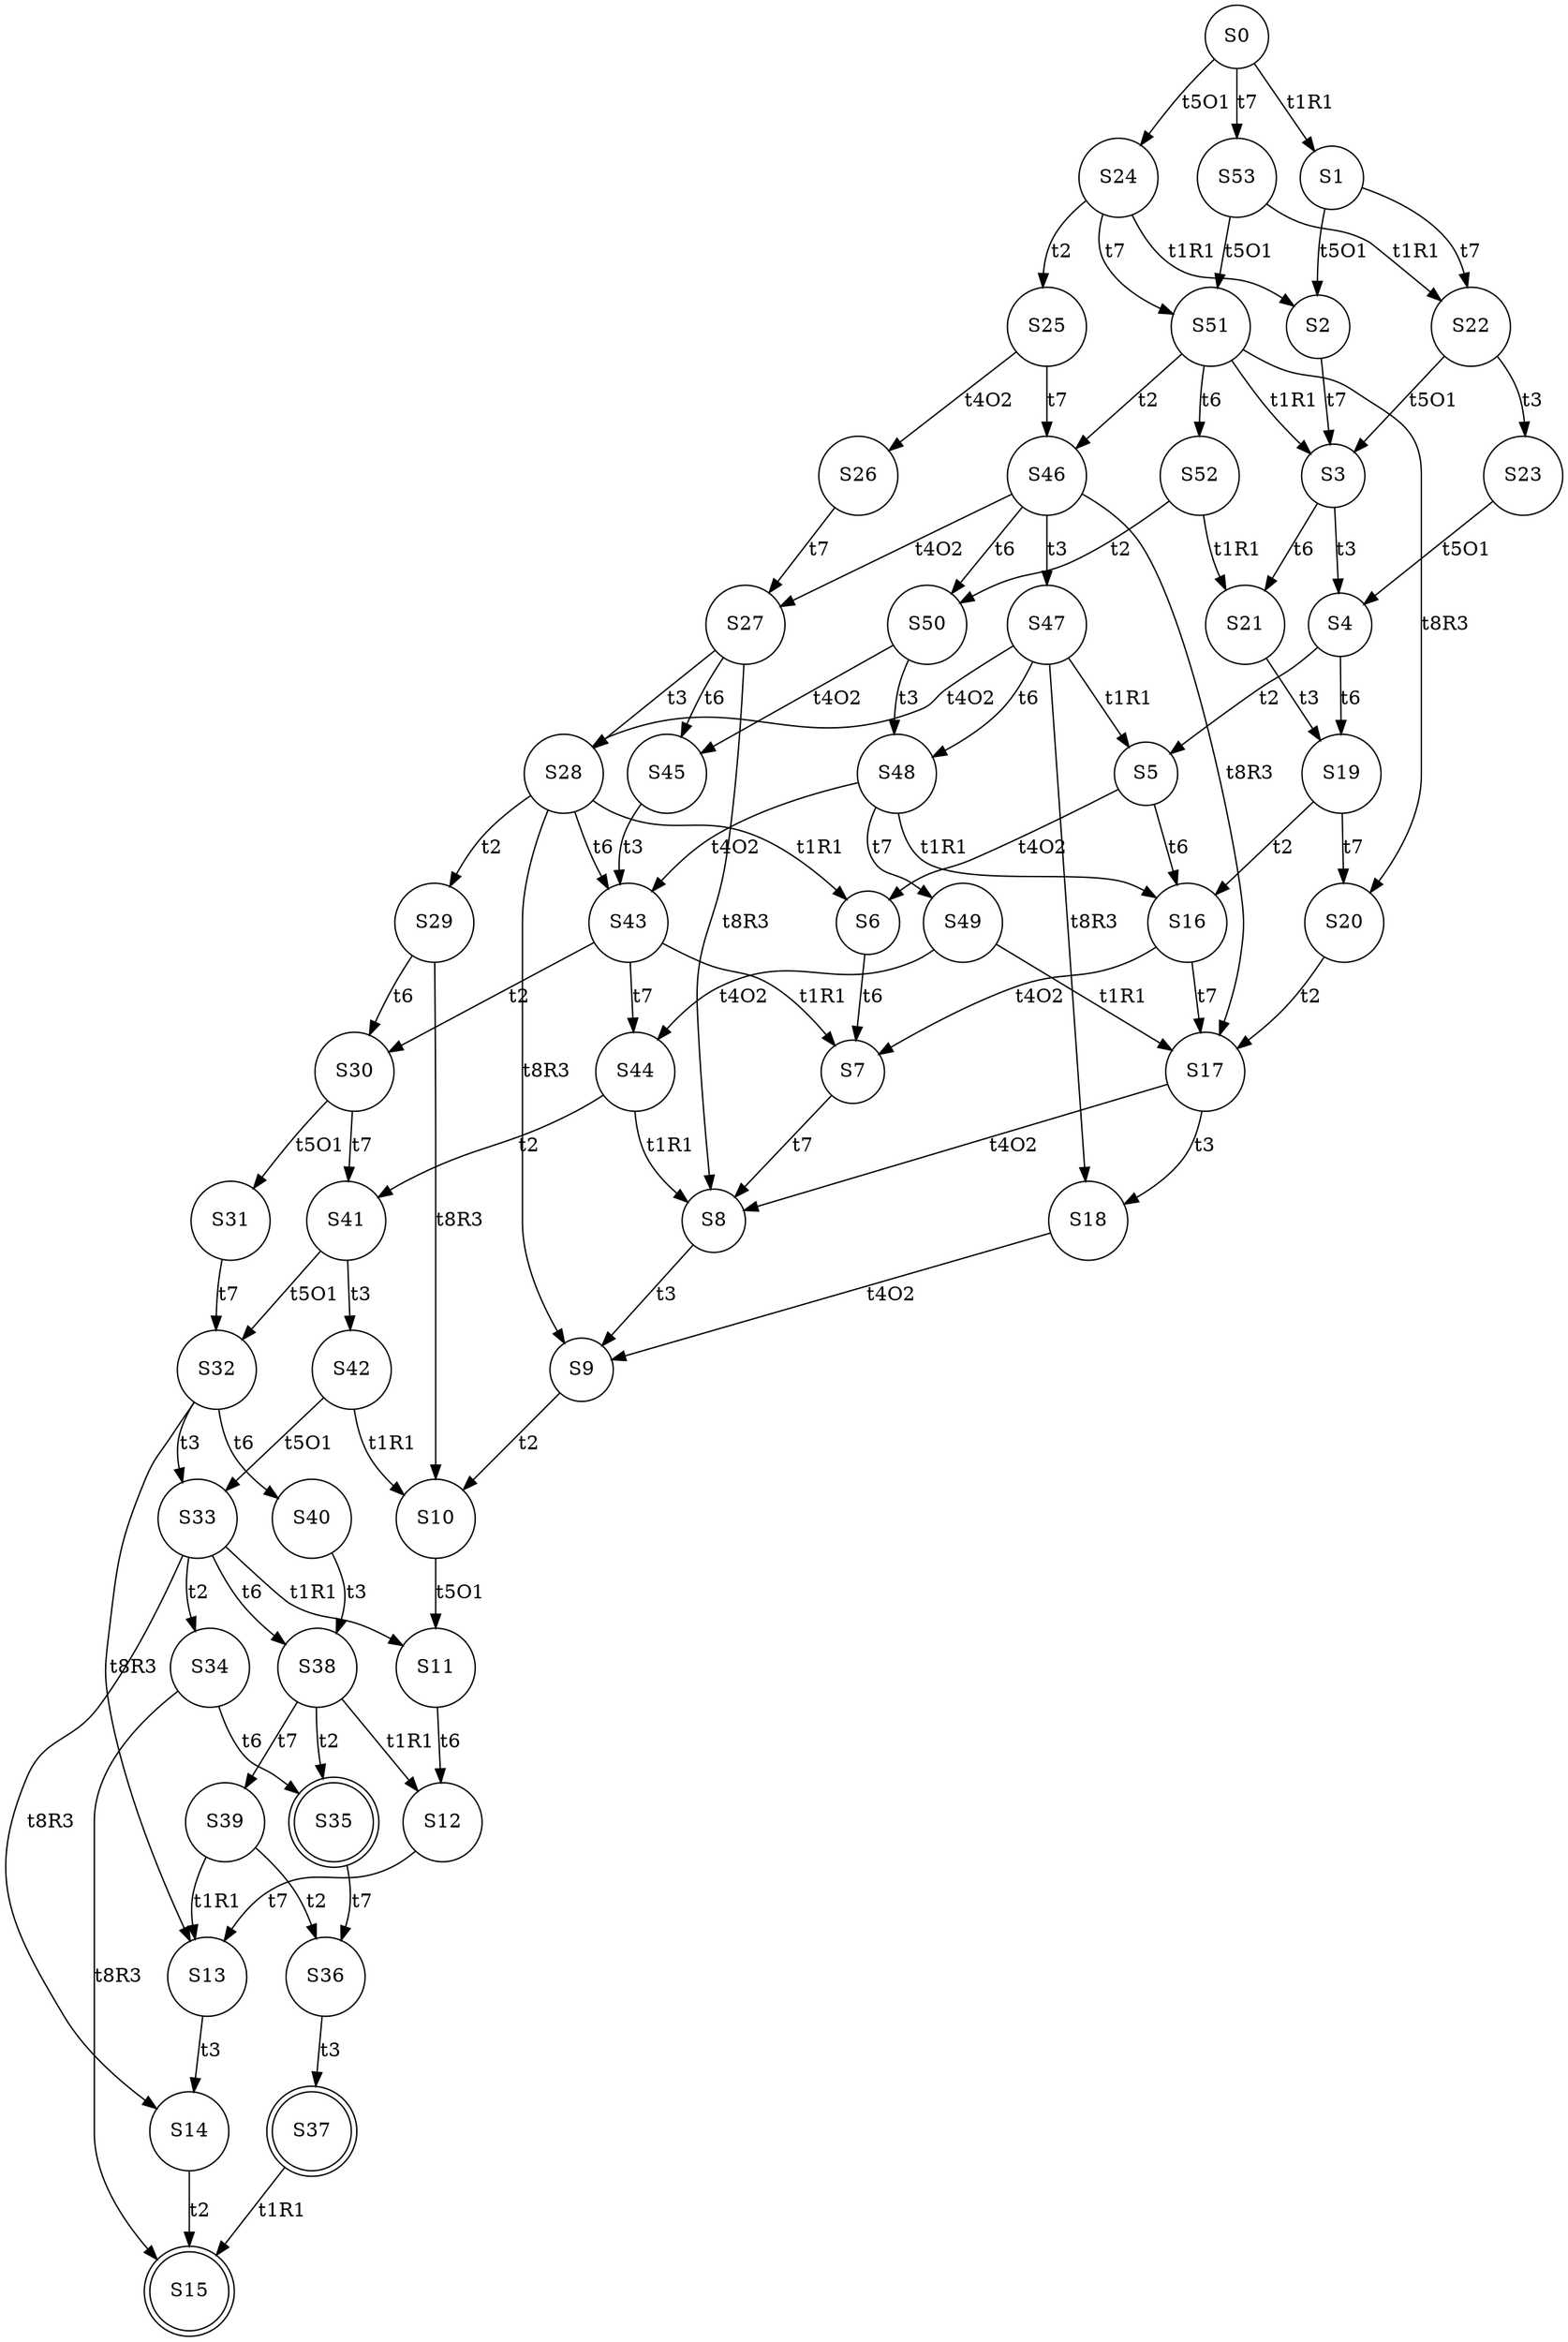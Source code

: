 digraph SCi {
node [shape=circle]; S0 ;
node [shape=circle]; S1 ;
node [shape=circle]; S2 ;
node [shape=circle]; S3 ;
node [shape=circle]; S4 ;
node [shape=circle]; S5 ;
node [shape=circle]; S6 ;
node [shape=circle]; S7 ;
node [shape=circle]; S8 ;
node [shape=circle]; S9 ;
node [shape=circle]; S10 ;
node [shape=circle]; S11 ;
node [shape=circle]; S12 ;
node [shape=circle]; S13 ;
node [shape=circle]; S14 ;
node [shape=doublecircle]; S15 ;
node [shape=circle]; S16 ;
node [shape=circle]; S17 ;
node [shape=circle]; S18 ;
node [shape=circle]; S19 ;
node [shape=circle]; S20 ;
node [shape=circle]; S21 ;
node [shape=circle]; S22 ;
node [shape=circle]; S23 ;
node [shape=circle]; S24 ;
node [shape=circle]; S25 ;
node [shape=circle]; S26 ;
node [shape=circle]; S27 ;
node [shape=circle]; S28 ;
node [shape=circle]; S29 ;
node [shape=circle]; S30 ;
node [shape=circle]; S31 ;
node [shape=circle]; S32 ;
node [shape=circle]; S33 ;
node [shape=circle]; S34 ;
node [shape=doublecircle]; S35 ;
node [shape=circle]; S36 ;
node [shape=doublecircle]; S37 ;
node [shape=circle]; S38 ;
node [shape=circle]; S39 ;
node [shape=circle]; S40 ;
node [shape=circle]; S41 ;
node [shape=circle]; S42 ;
node [shape=circle]; S43 ;
node [shape=circle]; S44 ;
node [shape=circle]; S45 ;
node [shape=circle]; S46 ;
node [shape=circle]; S47 ;
node [shape=circle]; S48 ;
node [shape=circle]; S49 ;
node [shape=circle]; S50 ;
node [shape=circle]; S51 ;
node [shape=circle]; S52 ;
node [shape=circle]; S53 ;
S0 -> S53 [label=t7]
S0 -> S24 [label=t5O1]
S0 -> S1 [label=t1R1]
S1 -> S22 [label=t7]
S1 -> S2 [label=t5O1]
S2 -> S3 [label=t7]
S3 -> S21 [label=t6]
S3 -> S4 [label=t3]
S4 -> S19 [label=t6]
S4 -> S5 [label=t2]
S5 -> S16 [label=t6]
S5 -> S6 [label=t4O2]
S6 -> S7 [label=t6]
S7 -> S8 [label=t7]
S8 -> S9 [label=t3]
S9 -> S10 [label=t2]
S10 -> S11 [label=t5O1]
S11 -> S12 [label=t6]
S12 -> S13 [label=t7]
S13 -> S14 [label=t3]
S14 -> S15 [label=t2]
S16 -> S17 [label=t7]
S16 -> S7 [label=t4O2]
S17 -> S8 [label=t4O2]
S17 -> S18 [label=t3]
S18 -> S9 [label=t4O2]
S19 -> S20 [label=t7]
S19 -> S16 [label=t2]
S20 -> S17 [label=t2]
S21 -> S19 [label=t3]
S22 -> S3 [label=t5O1]
S22 -> S23 [label=t3]
S23 -> S4 [label=t5O1]
S24 -> S51 [label=t7]
S24 -> S25 [label=t2]
S24 -> S2 [label=t1R1]
S25 -> S46 [label=t7]
S25 -> S26 [label=t4O2]
S26 -> S27 [label=t7]
S27 -> S8 [label=t8R3]
S27 -> S45 [label=t6]
S27 -> S28 [label=t3]
S28 -> S9 [label=t8R3]
S28 -> S43 [label=t6]
S28 -> S29 [label=t2]
S28 -> S6 [label=t1R1]
S29 -> S10 [label=t8R3]
S29 -> S30 [label=t6]
S30 -> S41 [label=t7]
S30 -> S31 [label=t5O1]
S31 -> S32 [label=t7]
S32 -> S13 [label=t8R3]
S32 -> S40 [label=t6]
S32 -> S33 [label=t3]
S33 -> S14 [label=t8R3]
S33 -> S38 [label=t6]
S33 -> S34 [label=t2]
S33 -> S11 [label=t1R1]
S34 -> S15 [label=t8R3]
S34 -> S35 [label=t6]
S35 -> S36 [label=t7]
S36 -> S37 [label=t3]
S37 -> S15 [label=t1R1]
S38 -> S39 [label=t7]
S38 -> S35 [label=t2]
S38 -> S12 [label=t1R1]
S39 -> S36 [label=t2]
S39 -> S13 [label=t1R1]
S40 -> S38 [label=t3]
S41 -> S32 [label=t5O1]
S41 -> S42 [label=t3]
S42 -> S33 [label=t5O1]
S42 -> S10 [label=t1R1]
S43 -> S44 [label=t7]
S43 -> S30 [label=t2]
S43 -> S7 [label=t1R1]
S44 -> S41 [label=t2]
S44 -> S8 [label=t1R1]
S45 -> S43 [label=t3]
S46 -> S17 [label=t8R3]
S46 -> S50 [label=t6]
S46 -> S27 [label=t4O2]
S46 -> S47 [label=t3]
S47 -> S18 [label=t8R3]
S47 -> S48 [label=t6]
S47 -> S28 [label=t4O2]
S47 -> S5 [label=t1R1]
S48 -> S49 [label=t7]
S48 -> S43 [label=t4O2]
S48 -> S16 [label=t1R1]
S49 -> S44 [label=t4O2]
S49 -> S17 [label=t1R1]
S50 -> S45 [label=t4O2]
S50 -> S48 [label=t3]
S51 -> S20 [label=t8R3]
S51 -> S52 [label=t6]
S51 -> S46 [label=t2]
S51 -> S3 [label=t1R1]
S52 -> S50 [label=t2]
S52 -> S21 [label=t1R1]
S53 -> S51 [label=t5O1]
S53 -> S22 [label=t1R1]
}